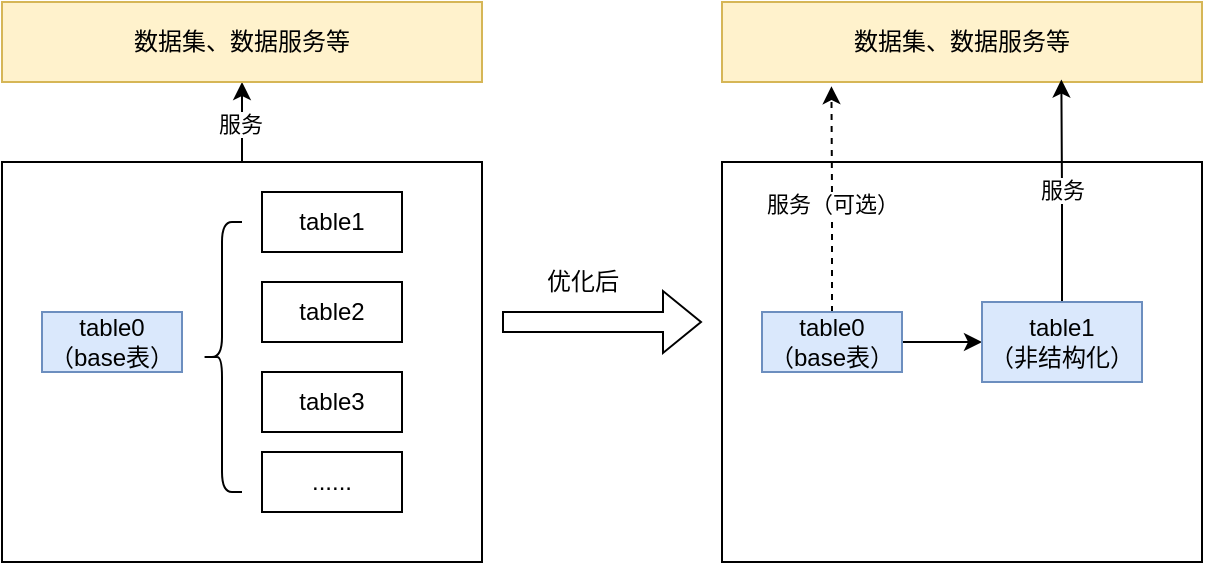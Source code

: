 <mxfile version="16.5.6" type="github">
  <diagram id="eS8v2JzyAvh7r2EF3Rgj" name="第 1 页">
    <mxGraphModel dx="1298" dy="732" grid="1" gridSize="10" guides="1" tooltips="1" connect="1" arrows="1" fold="1" page="1" pageScale="1" pageWidth="827" pageHeight="1169" math="0" shadow="0">
      <root>
        <mxCell id="0" />
        <mxCell id="1" parent="0" />
        <mxCell id="NnMpdhqOtMTp9gV9yTCp-11" style="edgeStyle=orthogonalEdgeStyle;rounded=0;orthogonalLoop=1;jettySize=auto;html=1;exitX=0.5;exitY=0;exitDx=0;exitDy=0;entryX=0.5;entryY=1;entryDx=0;entryDy=0;" parent="1" source="NnMpdhqOtMTp9gV9yTCp-9" target="NnMpdhqOtMTp9gV9yTCp-3" edge="1">
          <mxGeometry relative="1" as="geometry" />
        </mxCell>
        <mxCell id="NnMpdhqOtMTp9gV9yTCp-28" value="服务" style="edgeLabel;html=1;align=center;verticalAlign=middle;resizable=0;points=[];" parent="NnMpdhqOtMTp9gV9yTCp-11" vertex="1" connectable="0">
          <mxGeometry x="-0.062" y="1" relative="1" as="geometry">
            <mxPoint as="offset" />
          </mxGeometry>
        </mxCell>
        <mxCell id="NnMpdhqOtMTp9gV9yTCp-9" value="" style="rounded=0;whiteSpace=wrap;html=1;" parent="1" vertex="1">
          <mxGeometry x="40" y="160" width="240" height="200" as="geometry" />
        </mxCell>
        <mxCell id="NnMpdhqOtMTp9gV9yTCp-1" value="table0（base表）" style="rounded=0;whiteSpace=wrap;html=1;fillColor=#dae8fc;strokeColor=#6c8ebf;" parent="1" vertex="1">
          <mxGeometry x="60" y="235" width="70" height="30" as="geometry" />
        </mxCell>
        <mxCell id="NnMpdhqOtMTp9gV9yTCp-3" value="数据集、数据服务等" style="rounded=0;whiteSpace=wrap;html=1;fillColor=#fff2cc;strokeColor=#d6b656;" parent="1" vertex="1">
          <mxGeometry x="40" y="80" width="240" height="40" as="geometry" />
        </mxCell>
        <mxCell id="NnMpdhqOtMTp9gV9yTCp-4" value="" style="shape=curlyBracket;whiteSpace=wrap;html=1;rounded=1;" parent="1" vertex="1">
          <mxGeometry x="140" y="190" width="20" height="135" as="geometry" />
        </mxCell>
        <mxCell id="NnMpdhqOtMTp9gV9yTCp-5" value="table1" style="rounded=0;whiteSpace=wrap;html=1;" parent="1" vertex="1">
          <mxGeometry x="170" y="175" width="70" height="30" as="geometry" />
        </mxCell>
        <mxCell id="NnMpdhqOtMTp9gV9yTCp-6" value="table2" style="rounded=0;whiteSpace=wrap;html=1;" parent="1" vertex="1">
          <mxGeometry x="170" y="220" width="70" height="30" as="geometry" />
        </mxCell>
        <mxCell id="NnMpdhqOtMTp9gV9yTCp-7" value="table3" style="rounded=0;whiteSpace=wrap;html=1;" parent="1" vertex="1">
          <mxGeometry x="170" y="265" width="70" height="30" as="geometry" />
        </mxCell>
        <mxCell id="NnMpdhqOtMTp9gV9yTCp-8" value="......" style="rounded=0;whiteSpace=wrap;html=1;" parent="1" vertex="1">
          <mxGeometry x="170" y="305" width="70" height="30" as="geometry" />
        </mxCell>
        <mxCell id="NnMpdhqOtMTp9gV9yTCp-12" value="" style="shape=flexArrow;endArrow=classic;html=1;rounded=0;" parent="1" edge="1">
          <mxGeometry width="50" height="50" relative="1" as="geometry">
            <mxPoint x="290" y="240" as="sourcePoint" />
            <mxPoint x="390" y="240" as="targetPoint" />
          </mxGeometry>
        </mxCell>
        <mxCell id="NnMpdhqOtMTp9gV9yTCp-13" value="优化后" style="text;html=1;align=center;verticalAlign=middle;resizable=0;points=[];autosize=1;strokeColor=none;fillColor=none;" parent="1" vertex="1">
          <mxGeometry x="305" y="210" width="50" height="20" as="geometry" />
        </mxCell>
        <mxCell id="NnMpdhqOtMTp9gV9yTCp-15" value="" style="rounded=0;whiteSpace=wrap;html=1;" parent="1" vertex="1">
          <mxGeometry x="400" y="160" width="240" height="200" as="geometry" />
        </mxCell>
        <mxCell id="NnMpdhqOtMTp9gV9yTCp-24" value="" style="edgeStyle=orthogonalEdgeStyle;rounded=0;orthogonalLoop=1;jettySize=auto;html=1;" parent="1" source="NnMpdhqOtMTp9gV9yTCp-16" target="NnMpdhqOtMTp9gV9yTCp-23" edge="1">
          <mxGeometry relative="1" as="geometry" />
        </mxCell>
        <mxCell id="NnMpdhqOtMTp9gV9yTCp-26" style="edgeStyle=orthogonalEdgeStyle;rounded=0;orthogonalLoop=1;jettySize=auto;html=1;exitX=0.5;exitY=0;exitDx=0;exitDy=0;entryX=0.228;entryY=1.052;entryDx=0;entryDy=0;entryPerimeter=0;dashed=1;" parent="1" source="NnMpdhqOtMTp9gV9yTCp-16" target="NnMpdhqOtMTp9gV9yTCp-17" edge="1">
          <mxGeometry relative="1" as="geometry" />
        </mxCell>
        <mxCell id="NnMpdhqOtMTp9gV9yTCp-29" value="服务（可选）" style="edgeLabel;html=1;align=center;verticalAlign=middle;resizable=0;points=[];" parent="NnMpdhqOtMTp9gV9yTCp-26" vertex="1" connectable="0">
          <mxGeometry x="-0.066" relative="1" as="geometry">
            <mxPoint y="-1" as="offset" />
          </mxGeometry>
        </mxCell>
        <mxCell id="NnMpdhqOtMTp9gV9yTCp-16" value="table0（base表）" style="rounded=0;whiteSpace=wrap;html=1;fillColor=#dae8fc;strokeColor=#6c8ebf;" parent="1" vertex="1">
          <mxGeometry x="420" y="235" width="70" height="30" as="geometry" />
        </mxCell>
        <mxCell id="NnMpdhqOtMTp9gV9yTCp-17" value="数据集、数据服务等" style="rounded=0;whiteSpace=wrap;html=1;fillColor=#fff2cc;strokeColor=#d6b656;" parent="1" vertex="1">
          <mxGeometry x="400" y="80" width="240" height="40" as="geometry" />
        </mxCell>
        <mxCell id="NnMpdhqOtMTp9gV9yTCp-27" value="服务" style="edgeStyle=orthogonalEdgeStyle;rounded=0;orthogonalLoop=1;jettySize=auto;html=1;entryX=0.707;entryY=0.969;entryDx=0;entryDy=0;entryPerimeter=0;" parent="1" source="NnMpdhqOtMTp9gV9yTCp-23" target="NnMpdhqOtMTp9gV9yTCp-17" edge="1">
          <mxGeometry relative="1" as="geometry">
            <mxPoint x="570" y="130" as="targetPoint" />
          </mxGeometry>
        </mxCell>
        <mxCell id="NnMpdhqOtMTp9gV9yTCp-23" value="table1&lt;br&gt;（非结构化）" style="whiteSpace=wrap;html=1;rounded=0;strokeColor=#6c8ebf;fillColor=#dae8fc;" parent="1" vertex="1">
          <mxGeometry x="530" y="230" width="80" height="40" as="geometry" />
        </mxCell>
      </root>
    </mxGraphModel>
  </diagram>
</mxfile>
